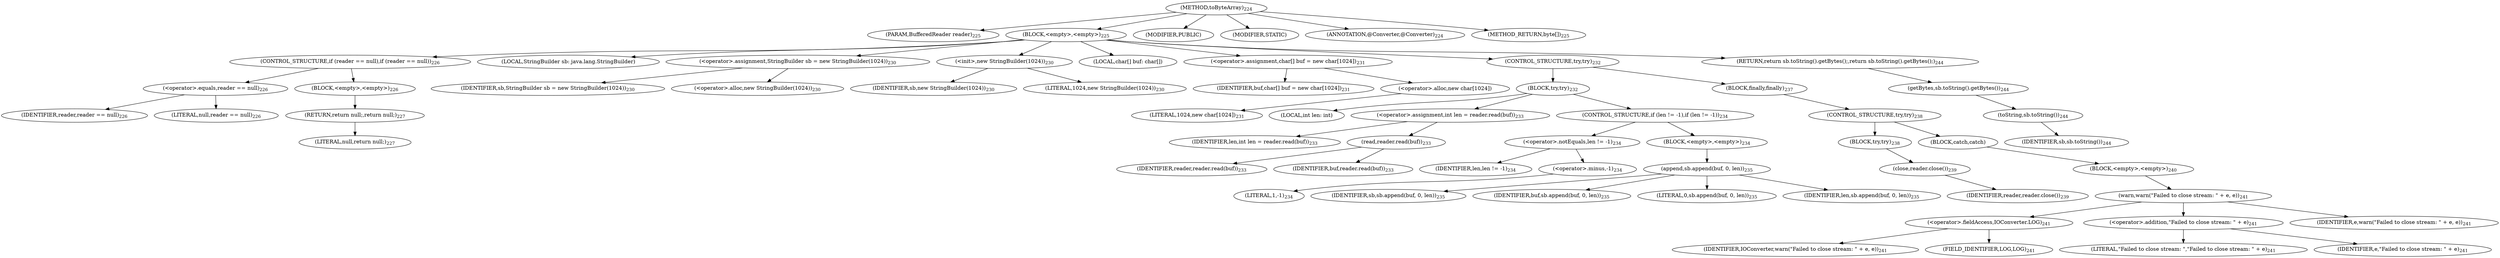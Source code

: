 digraph "toByteArray" {  
"530" [label = <(METHOD,toByteArray)<SUB>224</SUB>> ]
"531" [label = <(PARAM,BufferedReader reader)<SUB>225</SUB>> ]
"532" [label = <(BLOCK,&lt;empty&gt;,&lt;empty&gt;)<SUB>225</SUB>> ]
"533" [label = <(CONTROL_STRUCTURE,if (reader == null),if (reader == null))<SUB>226</SUB>> ]
"534" [label = <(&lt;operator&gt;.equals,reader == null)<SUB>226</SUB>> ]
"535" [label = <(IDENTIFIER,reader,reader == null)<SUB>226</SUB>> ]
"536" [label = <(LITERAL,null,reader == null)<SUB>226</SUB>> ]
"537" [label = <(BLOCK,&lt;empty&gt;,&lt;empty&gt;)<SUB>226</SUB>> ]
"538" [label = <(RETURN,return null;,return null;)<SUB>227</SUB>> ]
"539" [label = <(LITERAL,null,return null;)<SUB>227</SUB>> ]
"8" [label = <(LOCAL,StringBuilder sb: java.lang.StringBuilder)> ]
"540" [label = <(&lt;operator&gt;.assignment,StringBuilder sb = new StringBuilder(1024))<SUB>230</SUB>> ]
"541" [label = <(IDENTIFIER,sb,StringBuilder sb = new StringBuilder(1024))<SUB>230</SUB>> ]
"542" [label = <(&lt;operator&gt;.alloc,new StringBuilder(1024))<SUB>230</SUB>> ]
"543" [label = <(&lt;init&gt;,new StringBuilder(1024))<SUB>230</SUB>> ]
"7" [label = <(IDENTIFIER,sb,new StringBuilder(1024))<SUB>230</SUB>> ]
"544" [label = <(LITERAL,1024,new StringBuilder(1024))<SUB>230</SUB>> ]
"545" [label = <(LOCAL,char[] buf: char[])> ]
"546" [label = <(&lt;operator&gt;.assignment,char[] buf = new char[1024])<SUB>231</SUB>> ]
"547" [label = <(IDENTIFIER,buf,char[] buf = new char[1024])<SUB>231</SUB>> ]
"548" [label = <(&lt;operator&gt;.alloc,new char[1024])> ]
"549" [label = <(LITERAL,1024,new char[1024])<SUB>231</SUB>> ]
"550" [label = <(CONTROL_STRUCTURE,try,try)<SUB>232</SUB>> ]
"551" [label = <(BLOCK,try,try)<SUB>232</SUB>> ]
"552" [label = <(LOCAL,int len: int)> ]
"553" [label = <(&lt;operator&gt;.assignment,int len = reader.read(buf))<SUB>233</SUB>> ]
"554" [label = <(IDENTIFIER,len,int len = reader.read(buf))<SUB>233</SUB>> ]
"555" [label = <(read,reader.read(buf))<SUB>233</SUB>> ]
"556" [label = <(IDENTIFIER,reader,reader.read(buf))<SUB>233</SUB>> ]
"557" [label = <(IDENTIFIER,buf,reader.read(buf))<SUB>233</SUB>> ]
"558" [label = <(CONTROL_STRUCTURE,if (len != -1),if (len != -1))<SUB>234</SUB>> ]
"559" [label = <(&lt;operator&gt;.notEquals,len != -1)<SUB>234</SUB>> ]
"560" [label = <(IDENTIFIER,len,len != -1)<SUB>234</SUB>> ]
"561" [label = <(&lt;operator&gt;.minus,-1)<SUB>234</SUB>> ]
"562" [label = <(LITERAL,1,-1)<SUB>234</SUB>> ]
"563" [label = <(BLOCK,&lt;empty&gt;,&lt;empty&gt;)<SUB>234</SUB>> ]
"564" [label = <(append,sb.append(buf, 0, len))<SUB>235</SUB>> ]
"565" [label = <(IDENTIFIER,sb,sb.append(buf, 0, len))<SUB>235</SUB>> ]
"566" [label = <(IDENTIFIER,buf,sb.append(buf, 0, len))<SUB>235</SUB>> ]
"567" [label = <(LITERAL,0,sb.append(buf, 0, len))<SUB>235</SUB>> ]
"568" [label = <(IDENTIFIER,len,sb.append(buf, 0, len))<SUB>235</SUB>> ]
"569" [label = <(BLOCK,finally,finally)<SUB>237</SUB>> ]
"570" [label = <(CONTROL_STRUCTURE,try,try)<SUB>238</SUB>> ]
"571" [label = <(BLOCK,try,try)<SUB>238</SUB>> ]
"572" [label = <(close,reader.close())<SUB>239</SUB>> ]
"573" [label = <(IDENTIFIER,reader,reader.close())<SUB>239</SUB>> ]
"574" [label = <(BLOCK,catch,catch)> ]
"575" [label = <(BLOCK,&lt;empty&gt;,&lt;empty&gt;)<SUB>240</SUB>> ]
"576" [label = <(warn,warn(&quot;Failed to close stream: &quot; + e, e))<SUB>241</SUB>> ]
"577" [label = <(&lt;operator&gt;.fieldAccess,IOConverter.LOG)<SUB>241</SUB>> ]
"578" [label = <(IDENTIFIER,IOConverter,warn(&quot;Failed to close stream: &quot; + e, e))<SUB>241</SUB>> ]
"579" [label = <(FIELD_IDENTIFIER,LOG,LOG)<SUB>241</SUB>> ]
"580" [label = <(&lt;operator&gt;.addition,&quot;Failed to close stream: &quot; + e)<SUB>241</SUB>> ]
"581" [label = <(LITERAL,&quot;Failed to close stream: &quot;,&quot;Failed to close stream: &quot; + e)<SUB>241</SUB>> ]
"582" [label = <(IDENTIFIER,e,&quot;Failed to close stream: &quot; + e)<SUB>241</SUB>> ]
"583" [label = <(IDENTIFIER,e,warn(&quot;Failed to close stream: &quot; + e, e))<SUB>241</SUB>> ]
"584" [label = <(RETURN,return sb.toString().getBytes();,return sb.toString().getBytes();)<SUB>244</SUB>> ]
"585" [label = <(getBytes,sb.toString().getBytes())<SUB>244</SUB>> ]
"586" [label = <(toString,sb.toString())<SUB>244</SUB>> ]
"587" [label = <(IDENTIFIER,sb,sb.toString())<SUB>244</SUB>> ]
"588" [label = <(MODIFIER,PUBLIC)> ]
"589" [label = <(MODIFIER,STATIC)> ]
"590" [label = <(ANNOTATION,@Converter,@Converter)<SUB>224</SUB>> ]
"591" [label = <(METHOD_RETURN,byte[])<SUB>225</SUB>> ]
  "530" -> "531" 
  "530" -> "532" 
  "530" -> "588" 
  "530" -> "589" 
  "530" -> "590" 
  "530" -> "591" 
  "532" -> "533" 
  "532" -> "8" 
  "532" -> "540" 
  "532" -> "543" 
  "532" -> "545" 
  "532" -> "546" 
  "532" -> "550" 
  "532" -> "584" 
  "533" -> "534" 
  "533" -> "537" 
  "534" -> "535" 
  "534" -> "536" 
  "537" -> "538" 
  "538" -> "539" 
  "540" -> "541" 
  "540" -> "542" 
  "543" -> "7" 
  "543" -> "544" 
  "546" -> "547" 
  "546" -> "548" 
  "548" -> "549" 
  "550" -> "551" 
  "550" -> "569" 
  "551" -> "552" 
  "551" -> "553" 
  "551" -> "558" 
  "553" -> "554" 
  "553" -> "555" 
  "555" -> "556" 
  "555" -> "557" 
  "558" -> "559" 
  "558" -> "563" 
  "559" -> "560" 
  "559" -> "561" 
  "561" -> "562" 
  "563" -> "564" 
  "564" -> "565" 
  "564" -> "566" 
  "564" -> "567" 
  "564" -> "568" 
  "569" -> "570" 
  "570" -> "571" 
  "570" -> "574" 
  "571" -> "572" 
  "572" -> "573" 
  "574" -> "575" 
  "575" -> "576" 
  "576" -> "577" 
  "576" -> "580" 
  "576" -> "583" 
  "577" -> "578" 
  "577" -> "579" 
  "580" -> "581" 
  "580" -> "582" 
  "584" -> "585" 
  "585" -> "586" 
  "586" -> "587" 
}
